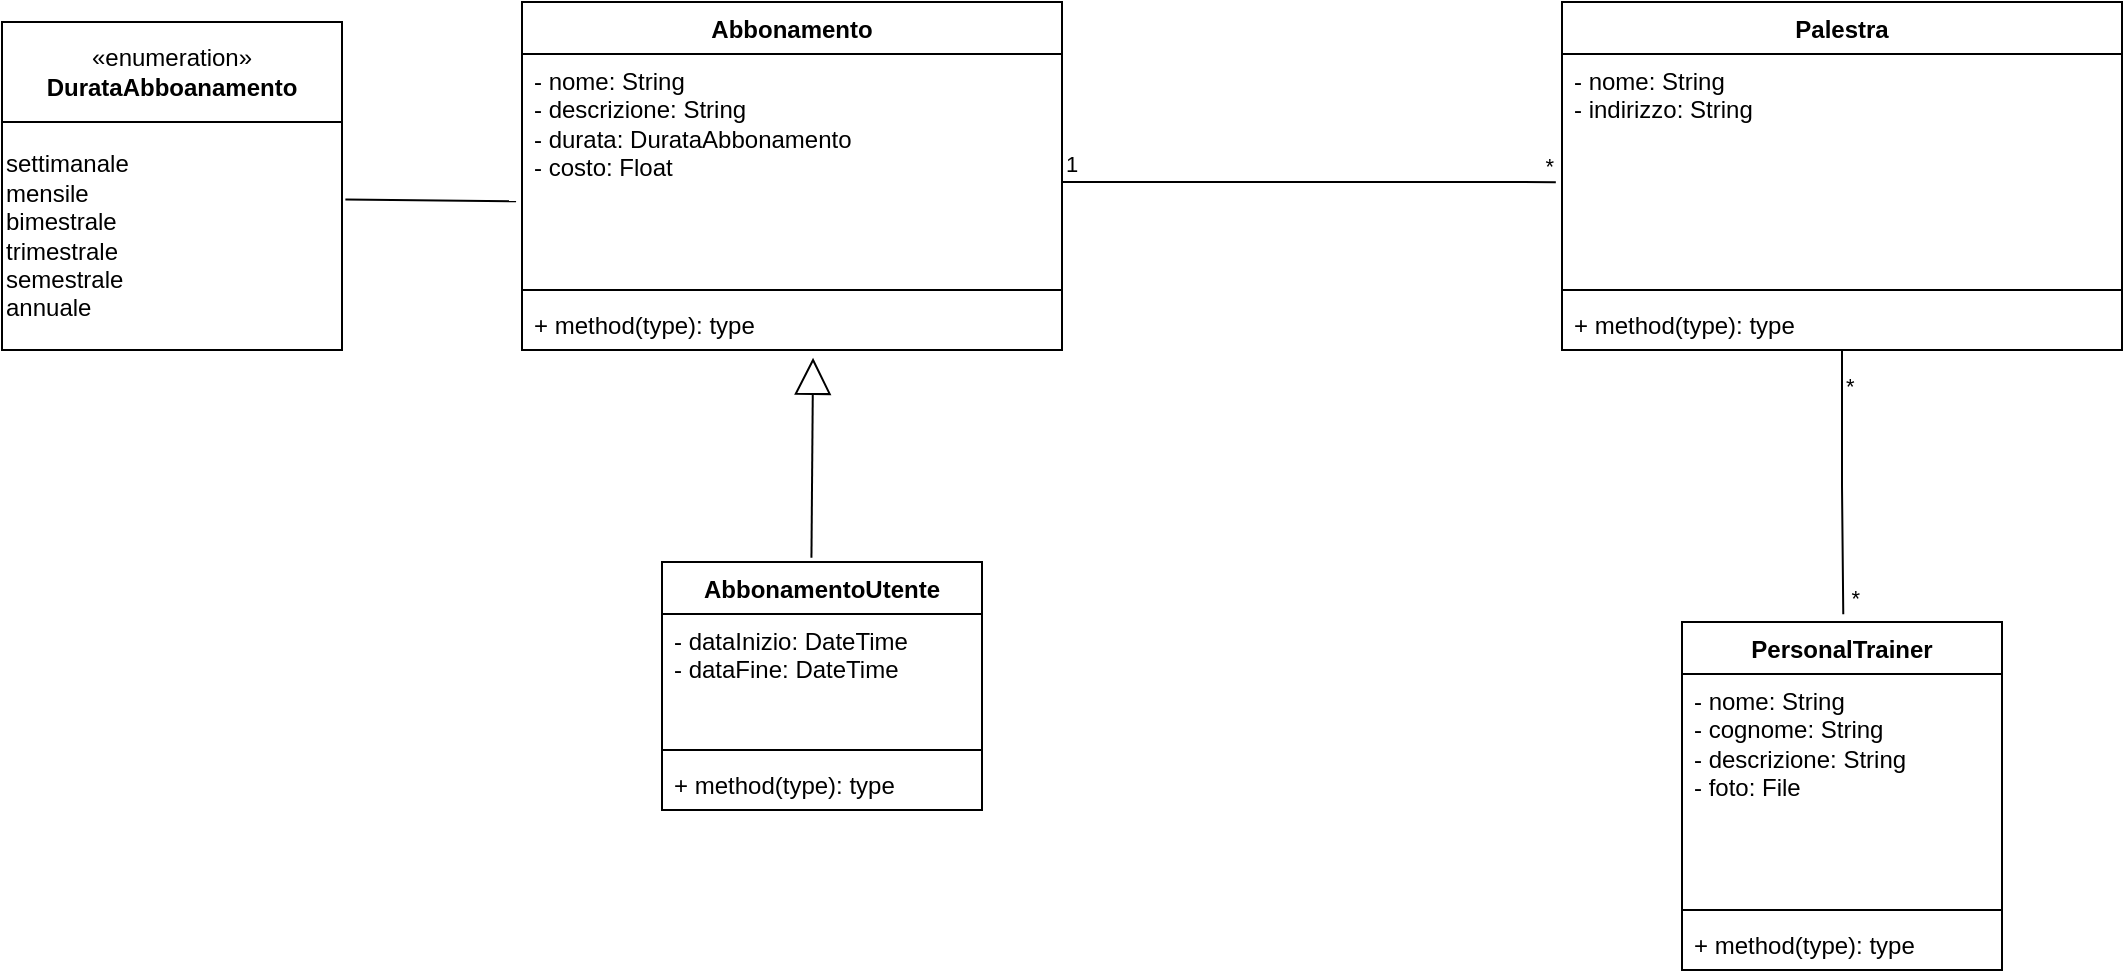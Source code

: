 <mxfile version="24.4.4" type="github">
  <diagram name="Page-1" id="sbFPpcLHUXz4X0utrcQx">
    <mxGraphModel dx="1885" dy="1032" grid="1" gridSize="10" guides="1" tooltips="1" connect="1" arrows="1" fold="1" page="1" pageScale="1" pageWidth="850" pageHeight="1100" math="0" shadow="0">
      <root>
        <mxCell id="0" />
        <mxCell id="1" parent="0" />
        <mxCell id="F5mE64wRtsuPYbCrd9tL-27" value="Abbonamento" style="swimlane;fontStyle=1;align=center;verticalAlign=top;childLayout=stackLayout;horizontal=1;startSize=26;horizontalStack=0;resizeParent=1;resizeParentMax=0;resizeLast=0;collapsible=1;marginBottom=0;whiteSpace=wrap;html=1;" vertex="1" parent="1">
          <mxGeometry x="340" y="50" width="270" height="174" as="geometry" />
        </mxCell>
        <mxCell id="F5mE64wRtsuPYbCrd9tL-28" value="&lt;div&gt;- nome: String&lt;/div&gt;&lt;div&gt;- descrizione: String&lt;/div&gt;&lt;div&gt;- durata: DurataAbbonamento&lt;br&gt;&lt;/div&gt;&lt;div&gt;- costo: Float&lt;br&gt;&lt;/div&gt;" style="text;strokeColor=none;fillColor=none;align=left;verticalAlign=top;spacingLeft=4;spacingRight=4;overflow=hidden;rotatable=0;points=[[0,0.5],[1,0.5]];portConstraint=eastwest;whiteSpace=wrap;html=1;" vertex="1" parent="F5mE64wRtsuPYbCrd9tL-27">
          <mxGeometry y="26" width="270" height="114" as="geometry" />
        </mxCell>
        <mxCell id="F5mE64wRtsuPYbCrd9tL-29" value="" style="line;strokeWidth=1;fillColor=none;align=left;verticalAlign=middle;spacingTop=-1;spacingLeft=3;spacingRight=3;rotatable=0;labelPosition=right;points=[];portConstraint=eastwest;strokeColor=inherit;" vertex="1" parent="F5mE64wRtsuPYbCrd9tL-27">
          <mxGeometry y="140" width="270" height="8" as="geometry" />
        </mxCell>
        <mxCell id="F5mE64wRtsuPYbCrd9tL-30" value="+ method(type): type" style="text;strokeColor=none;fillColor=none;align=left;verticalAlign=top;spacingLeft=4;spacingRight=4;overflow=hidden;rotatable=0;points=[[0,0.5],[1,0.5]];portConstraint=eastwest;whiteSpace=wrap;html=1;" vertex="1" parent="F5mE64wRtsuPYbCrd9tL-27">
          <mxGeometry y="148" width="270" height="26" as="geometry" />
        </mxCell>
        <mxCell id="F5mE64wRtsuPYbCrd9tL-31" value="«enumeration»&lt;br&gt;&lt;b&gt;DurataAbboanamento&lt;/b&gt;" style="html=1;whiteSpace=wrap;" vertex="1" parent="1">
          <mxGeometry x="80" y="60" width="170" height="50" as="geometry" />
        </mxCell>
        <mxCell id="F5mE64wRtsuPYbCrd9tL-32" value="&lt;div align=&quot;left&quot;&gt;settimanale&lt;/div&gt;&lt;div align=&quot;left&quot;&gt;mensile&lt;/div&gt;&lt;div align=&quot;left&quot;&gt;bimestrale&lt;/div&gt;&lt;div align=&quot;left&quot;&gt;trimestrale&lt;/div&gt;&lt;div align=&quot;left&quot;&gt;semestrale&lt;br&gt;&lt;/div&gt;&lt;div align=&quot;left&quot;&gt;annuale&lt;br&gt;&lt;/div&gt;" style="html=1;whiteSpace=wrap;align=left;" vertex="1" parent="1">
          <mxGeometry x="80" y="110" width="170" height="114" as="geometry" />
        </mxCell>
        <mxCell id="F5mE64wRtsuPYbCrd9tL-33" value="" style="endArrow=none;html=1;rounded=0;entryX=-0.011;entryY=0.646;entryDx=0;entryDy=0;entryPerimeter=0;exitX=1.01;exitY=0.34;exitDx=0;exitDy=0;exitPerimeter=0;" edge="1" parent="1" source="F5mE64wRtsuPYbCrd9tL-32" target="F5mE64wRtsuPYbCrd9tL-28">
          <mxGeometry width="50" height="50" relative="1" as="geometry">
            <mxPoint x="240" y="140" as="sourcePoint" />
            <mxPoint x="380" y="202" as="targetPoint" />
          </mxGeometry>
        </mxCell>
        <mxCell id="F5mE64wRtsuPYbCrd9tL-34" value="Palestra" style="swimlane;fontStyle=1;align=center;verticalAlign=top;childLayout=stackLayout;horizontal=1;startSize=26;horizontalStack=0;resizeParent=1;resizeParentMax=0;resizeLast=0;collapsible=1;marginBottom=0;whiteSpace=wrap;html=1;" vertex="1" parent="1">
          <mxGeometry x="860" y="50" width="280" height="174" as="geometry" />
        </mxCell>
        <mxCell id="F5mE64wRtsuPYbCrd9tL-35" value="&lt;div&gt;- nome: String&lt;/div&gt;&lt;div&gt;- indirizzo: String&lt;/div&gt;" style="text;strokeColor=none;fillColor=none;align=left;verticalAlign=top;spacingLeft=4;spacingRight=4;overflow=hidden;rotatable=0;points=[[0,0.5],[1,0.5]];portConstraint=eastwest;whiteSpace=wrap;html=1;" vertex="1" parent="F5mE64wRtsuPYbCrd9tL-34">
          <mxGeometry y="26" width="280" height="114" as="geometry" />
        </mxCell>
        <mxCell id="F5mE64wRtsuPYbCrd9tL-36" value="" style="line;strokeWidth=1;fillColor=none;align=left;verticalAlign=middle;spacingTop=-1;spacingLeft=3;spacingRight=3;rotatable=0;labelPosition=right;points=[];portConstraint=eastwest;strokeColor=inherit;" vertex="1" parent="F5mE64wRtsuPYbCrd9tL-34">
          <mxGeometry y="140" width="280" height="8" as="geometry" />
        </mxCell>
        <mxCell id="F5mE64wRtsuPYbCrd9tL-37" value="+ method(type): type" style="text;strokeColor=none;fillColor=none;align=left;verticalAlign=top;spacingLeft=4;spacingRight=4;overflow=hidden;rotatable=0;points=[[0,0.5],[1,0.5]];portConstraint=eastwest;whiteSpace=wrap;html=1;" vertex="1" parent="F5mE64wRtsuPYbCrd9tL-34">
          <mxGeometry y="148" width="280" height="26" as="geometry" />
        </mxCell>
        <mxCell id="F5mE64wRtsuPYbCrd9tL-38" value="PersonalTrainer" style="swimlane;fontStyle=1;align=center;verticalAlign=top;childLayout=stackLayout;horizontal=1;startSize=26;horizontalStack=0;resizeParent=1;resizeParentMax=0;resizeLast=0;collapsible=1;marginBottom=0;whiteSpace=wrap;html=1;" vertex="1" parent="1">
          <mxGeometry x="920" y="360" width="160" height="174" as="geometry" />
        </mxCell>
        <mxCell id="F5mE64wRtsuPYbCrd9tL-39" value="&lt;div&gt;- nome: String&lt;/div&gt;&lt;div&gt;- cognome: String&lt;/div&gt;&lt;div&gt;- descrizione: String&lt;/div&gt;&lt;div&gt;- foto: File&lt;br&gt;&lt;/div&gt;" style="text;strokeColor=none;fillColor=none;align=left;verticalAlign=top;spacingLeft=4;spacingRight=4;overflow=hidden;rotatable=0;points=[[0,0.5],[1,0.5]];portConstraint=eastwest;whiteSpace=wrap;html=1;" vertex="1" parent="F5mE64wRtsuPYbCrd9tL-38">
          <mxGeometry y="26" width="160" height="114" as="geometry" />
        </mxCell>
        <mxCell id="F5mE64wRtsuPYbCrd9tL-40" value="" style="line;strokeWidth=1;fillColor=none;align=left;verticalAlign=middle;spacingTop=-1;spacingLeft=3;spacingRight=3;rotatable=0;labelPosition=right;points=[];portConstraint=eastwest;strokeColor=inherit;" vertex="1" parent="F5mE64wRtsuPYbCrd9tL-38">
          <mxGeometry y="140" width="160" height="8" as="geometry" />
        </mxCell>
        <mxCell id="F5mE64wRtsuPYbCrd9tL-41" value="+ method(type): type" style="text;strokeColor=none;fillColor=none;align=left;verticalAlign=top;spacingLeft=4;spacingRight=4;overflow=hidden;rotatable=0;points=[[0,0.5],[1,0.5]];portConstraint=eastwest;whiteSpace=wrap;html=1;" vertex="1" parent="F5mE64wRtsuPYbCrd9tL-38">
          <mxGeometry y="148" width="160" height="26" as="geometry" />
        </mxCell>
        <mxCell id="F5mE64wRtsuPYbCrd9tL-42" value="" style="endArrow=none;html=1;edgeStyle=orthogonalEdgeStyle;rounded=0;exitX=0.5;exitY=1;exitDx=0;exitDy=0;entryX=0.504;entryY=-0.022;entryDx=0;entryDy=0;entryPerimeter=0;" edge="1" parent="1" source="F5mE64wRtsuPYbCrd9tL-34" target="F5mE64wRtsuPYbCrd9tL-38">
          <mxGeometry relative="1" as="geometry">
            <mxPoint x="1010" y="230" as="sourcePoint" />
            <mxPoint x="1170" y="230" as="targetPoint" />
          </mxGeometry>
        </mxCell>
        <mxCell id="F5mE64wRtsuPYbCrd9tL-43" value="*" style="edgeLabel;resizable=0;html=1;align=left;verticalAlign=bottom;" connectable="0" vertex="1" parent="F5mE64wRtsuPYbCrd9tL-42">
          <mxGeometry x="-1" relative="1" as="geometry">
            <mxPoint y="26" as="offset" />
          </mxGeometry>
        </mxCell>
        <mxCell id="F5mE64wRtsuPYbCrd9tL-44" value="*" style="edgeLabel;resizable=0;html=1;align=right;verticalAlign=bottom;" connectable="0" vertex="1" parent="F5mE64wRtsuPYbCrd9tL-42">
          <mxGeometry x="1" relative="1" as="geometry">
            <mxPoint x="9" as="offset" />
          </mxGeometry>
        </mxCell>
        <mxCell id="F5mE64wRtsuPYbCrd9tL-45" value="AbbonamentoUtente" style="swimlane;fontStyle=1;align=center;verticalAlign=top;childLayout=stackLayout;horizontal=1;startSize=26;horizontalStack=0;resizeParent=1;resizeParentMax=0;resizeLast=0;collapsible=1;marginBottom=0;whiteSpace=wrap;html=1;" vertex="1" parent="1">
          <mxGeometry x="410" y="330" width="160" height="124" as="geometry" />
        </mxCell>
        <mxCell id="F5mE64wRtsuPYbCrd9tL-46" value="&lt;div&gt;- dataInizio: DateTime&lt;/div&gt;&lt;div&gt;- dataFine: DateTime&lt;/div&gt;" style="text;strokeColor=none;fillColor=none;align=left;verticalAlign=top;spacingLeft=4;spacingRight=4;overflow=hidden;rotatable=0;points=[[0,0.5],[1,0.5]];portConstraint=eastwest;whiteSpace=wrap;html=1;" vertex="1" parent="F5mE64wRtsuPYbCrd9tL-45">
          <mxGeometry y="26" width="160" height="64" as="geometry" />
        </mxCell>
        <mxCell id="F5mE64wRtsuPYbCrd9tL-47" value="" style="line;strokeWidth=1;fillColor=none;align=left;verticalAlign=middle;spacingTop=-1;spacingLeft=3;spacingRight=3;rotatable=0;labelPosition=right;points=[];portConstraint=eastwest;strokeColor=inherit;" vertex="1" parent="F5mE64wRtsuPYbCrd9tL-45">
          <mxGeometry y="90" width="160" height="8" as="geometry" />
        </mxCell>
        <mxCell id="F5mE64wRtsuPYbCrd9tL-48" value="+ method(type): type" style="text;strokeColor=none;fillColor=none;align=left;verticalAlign=top;spacingLeft=4;spacingRight=4;overflow=hidden;rotatable=0;points=[[0,0.5],[1,0.5]];portConstraint=eastwest;whiteSpace=wrap;html=1;" vertex="1" parent="F5mE64wRtsuPYbCrd9tL-45">
          <mxGeometry y="98" width="160" height="26" as="geometry" />
        </mxCell>
        <mxCell id="F5mE64wRtsuPYbCrd9tL-49" value="" style="endArrow=block;endSize=16;endFill=0;html=1;rounded=0;exitX=0.467;exitY=-0.017;exitDx=0;exitDy=0;exitPerimeter=0;entryX=0.539;entryY=1.149;entryDx=0;entryDy=0;entryPerimeter=0;" edge="1" parent="1" source="F5mE64wRtsuPYbCrd9tL-45" target="F5mE64wRtsuPYbCrd9tL-30">
          <mxGeometry width="160" relative="1" as="geometry">
            <mxPoint x="410" y="260" as="sourcePoint" />
            <mxPoint x="570" y="260" as="targetPoint" />
          </mxGeometry>
        </mxCell>
        <mxCell id="F5mE64wRtsuPYbCrd9tL-50" value="" style="endArrow=none;html=1;edgeStyle=orthogonalEdgeStyle;rounded=0;exitX=1;exitY=0.561;exitDx=0;exitDy=0;exitPerimeter=0;entryX=-0.011;entryY=0.562;entryDx=0;entryDy=0;entryPerimeter=0;" edge="1" parent="1" source="F5mE64wRtsuPYbCrd9tL-28" target="F5mE64wRtsuPYbCrd9tL-35">
          <mxGeometry relative="1" as="geometry">
            <mxPoint x="660" y="140" as="sourcePoint" />
            <mxPoint x="820" y="140" as="targetPoint" />
          </mxGeometry>
        </mxCell>
        <mxCell id="F5mE64wRtsuPYbCrd9tL-51" value="1" style="edgeLabel;resizable=0;html=1;align=left;verticalAlign=bottom;" connectable="0" vertex="1" parent="F5mE64wRtsuPYbCrd9tL-50">
          <mxGeometry x="-1" relative="1" as="geometry" />
        </mxCell>
        <mxCell id="F5mE64wRtsuPYbCrd9tL-52" value="*" style="edgeLabel;resizable=0;html=1;align=right;verticalAlign=bottom;" connectable="0" vertex="1" parent="F5mE64wRtsuPYbCrd9tL-50">
          <mxGeometry x="1" relative="1" as="geometry" />
        </mxCell>
      </root>
    </mxGraphModel>
  </diagram>
</mxfile>
